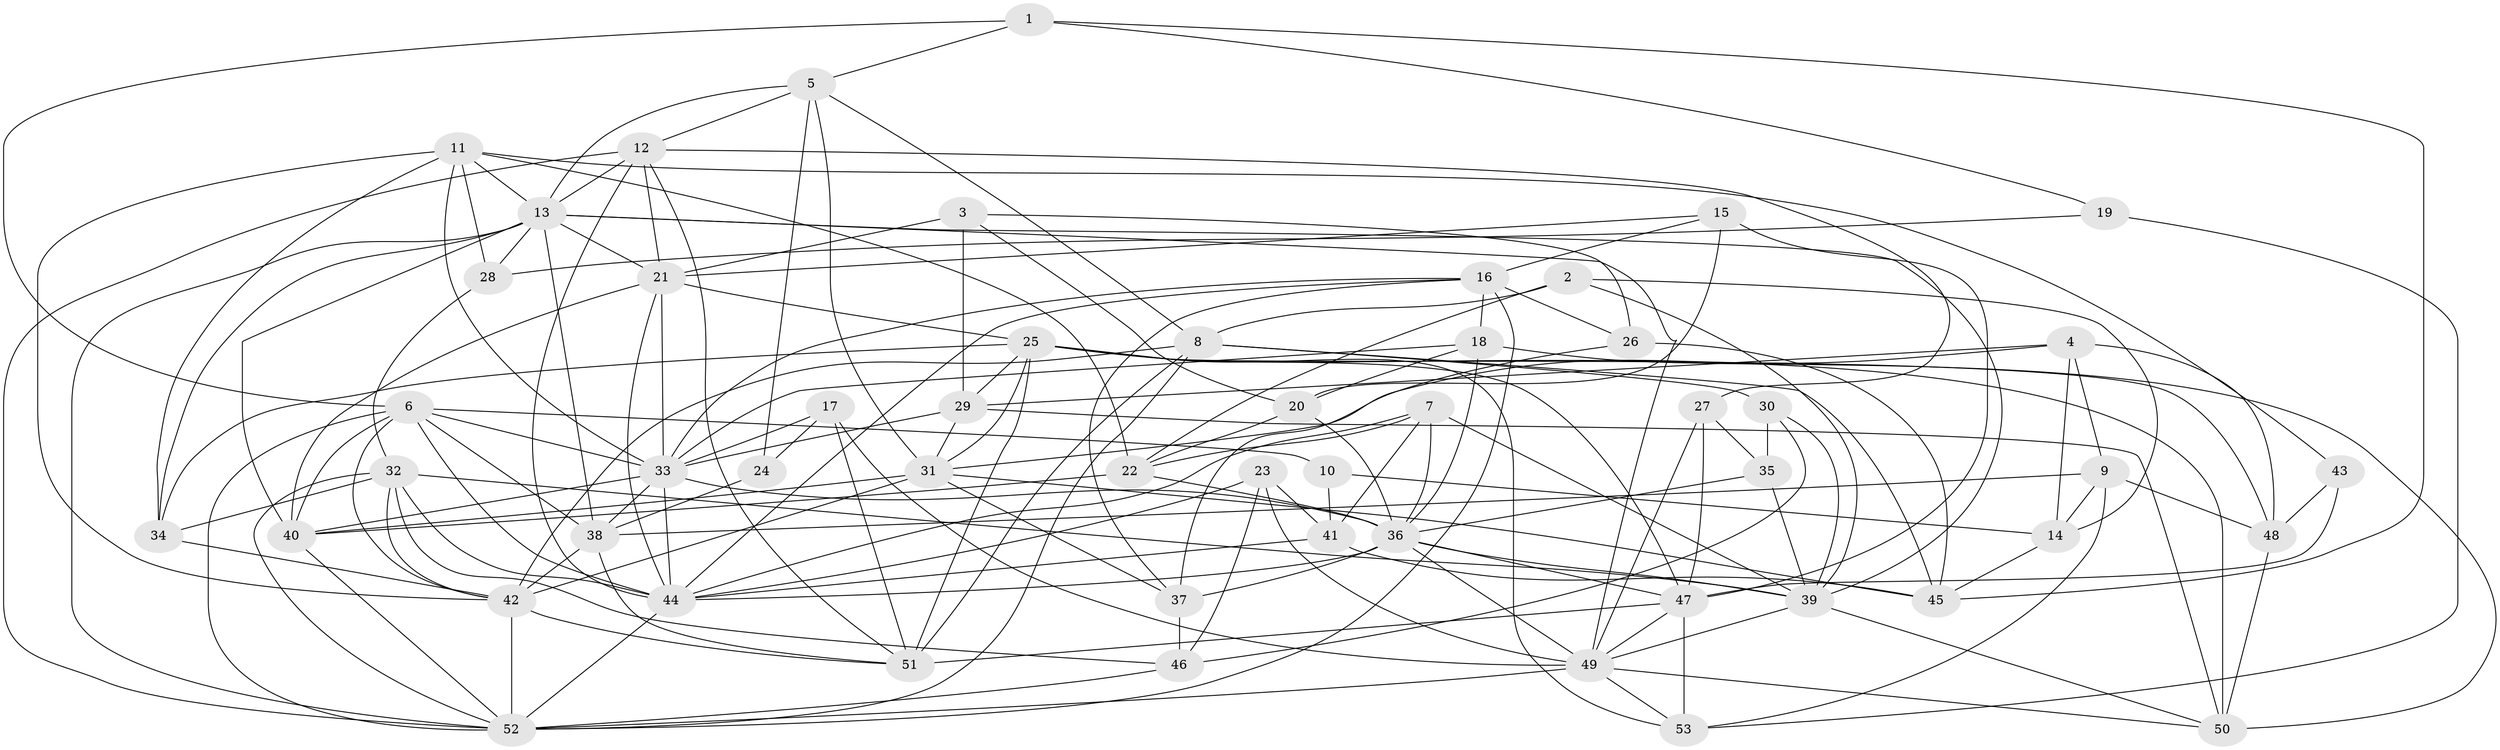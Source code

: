 // original degree distribution, {4: 0.3053435114503817, 3: 0.2900763358778626, 2: 0.0916030534351145, 5: 0.1984732824427481, 6: 0.08396946564885496, 9: 0.007633587786259542, 7: 0.022900763358778626}
// Generated by graph-tools (version 1.1) at 2025/37/03/04/25 23:37:13]
// undirected, 53 vertices, 163 edges
graph export_dot {
  node [color=gray90,style=filled];
  1;
  2;
  3;
  4;
  5;
  6;
  7;
  8;
  9;
  10;
  11;
  12;
  13;
  14;
  15;
  16;
  17;
  18;
  19;
  20;
  21;
  22;
  23;
  24;
  25;
  26;
  27;
  28;
  29;
  30;
  31;
  32;
  33;
  34;
  35;
  36;
  37;
  38;
  39;
  40;
  41;
  42;
  43;
  44;
  45;
  46;
  47;
  48;
  49;
  50;
  51;
  52;
  53;
  1 -- 5 [weight=1.0];
  1 -- 6 [weight=1.0];
  1 -- 19 [weight=1.0];
  1 -- 45 [weight=1.0];
  2 -- 8 [weight=1.0];
  2 -- 14 [weight=1.0];
  2 -- 22 [weight=2.0];
  2 -- 39 [weight=2.0];
  3 -- 20 [weight=1.0];
  3 -- 21 [weight=2.0];
  3 -- 26 [weight=1.0];
  3 -- 29 [weight=1.0];
  4 -- 9 [weight=1.0];
  4 -- 14 [weight=1.0];
  4 -- 29 [weight=1.0];
  4 -- 31 [weight=1.0];
  4 -- 48 [weight=1.0];
  5 -- 8 [weight=1.0];
  5 -- 12 [weight=1.0];
  5 -- 13 [weight=1.0];
  5 -- 24 [weight=1.0];
  5 -- 31 [weight=1.0];
  6 -- 10 [weight=1.0];
  6 -- 33 [weight=1.0];
  6 -- 38 [weight=1.0];
  6 -- 40 [weight=1.0];
  6 -- 42 [weight=1.0];
  6 -- 44 [weight=1.0];
  6 -- 52 [weight=1.0];
  7 -- 22 [weight=1.0];
  7 -- 36 [weight=1.0];
  7 -- 39 [weight=1.0];
  7 -- 41 [weight=1.0];
  7 -- 44 [weight=1.0];
  8 -- 30 [weight=1.0];
  8 -- 42 [weight=2.0];
  8 -- 45 [weight=1.0];
  8 -- 51 [weight=1.0];
  8 -- 52 [weight=1.0];
  9 -- 14 [weight=1.0];
  9 -- 38 [weight=1.0];
  9 -- 48 [weight=1.0];
  9 -- 53 [weight=1.0];
  10 -- 14 [weight=1.0];
  10 -- 41 [weight=1.0];
  11 -- 13 [weight=1.0];
  11 -- 22 [weight=1.0];
  11 -- 28 [weight=1.0];
  11 -- 33 [weight=1.0];
  11 -- 34 [weight=1.0];
  11 -- 42 [weight=1.0];
  11 -- 43 [weight=1.0];
  12 -- 13 [weight=1.0];
  12 -- 21 [weight=1.0];
  12 -- 27 [weight=1.0];
  12 -- 44 [weight=2.0];
  12 -- 51 [weight=1.0];
  12 -- 52 [weight=1.0];
  13 -- 21 [weight=1.0];
  13 -- 28 [weight=1.0];
  13 -- 34 [weight=1.0];
  13 -- 38 [weight=2.0];
  13 -- 39 [weight=1.0];
  13 -- 40 [weight=1.0];
  13 -- 49 [weight=1.0];
  13 -- 52 [weight=1.0];
  14 -- 45 [weight=1.0];
  15 -- 16 [weight=1.0];
  15 -- 20 [weight=1.0];
  15 -- 21 [weight=1.0];
  15 -- 47 [weight=1.0];
  16 -- 18 [weight=1.0];
  16 -- 26 [weight=1.0];
  16 -- 33 [weight=1.0];
  16 -- 37 [weight=1.0];
  16 -- 44 [weight=1.0];
  16 -- 52 [weight=2.0];
  17 -- 24 [weight=1.0];
  17 -- 33 [weight=1.0];
  17 -- 49 [weight=1.0];
  17 -- 51 [weight=1.0];
  18 -- 20 [weight=1.0];
  18 -- 33 [weight=1.0];
  18 -- 36 [weight=1.0];
  18 -- 50 [weight=1.0];
  19 -- 28 [weight=1.0];
  19 -- 53 [weight=1.0];
  20 -- 22 [weight=2.0];
  20 -- 36 [weight=1.0];
  21 -- 25 [weight=2.0];
  21 -- 33 [weight=1.0];
  21 -- 40 [weight=1.0];
  21 -- 44 [weight=1.0];
  22 -- 36 [weight=1.0];
  22 -- 40 [weight=1.0];
  23 -- 41 [weight=2.0];
  23 -- 44 [weight=1.0];
  23 -- 46 [weight=1.0];
  23 -- 49 [weight=1.0];
  24 -- 38 [weight=2.0];
  25 -- 29 [weight=1.0];
  25 -- 31 [weight=1.0];
  25 -- 34 [weight=1.0];
  25 -- 47 [weight=2.0];
  25 -- 48 [weight=1.0];
  25 -- 50 [weight=2.0];
  25 -- 51 [weight=1.0];
  25 -- 53 [weight=1.0];
  26 -- 37 [weight=1.0];
  26 -- 45 [weight=1.0];
  27 -- 35 [weight=1.0];
  27 -- 47 [weight=1.0];
  27 -- 49 [weight=1.0];
  28 -- 32 [weight=1.0];
  29 -- 31 [weight=1.0];
  29 -- 33 [weight=1.0];
  29 -- 50 [weight=1.0];
  30 -- 35 [weight=1.0];
  30 -- 39 [weight=1.0];
  30 -- 46 [weight=1.0];
  31 -- 37 [weight=1.0];
  31 -- 40 [weight=1.0];
  31 -- 42 [weight=1.0];
  31 -- 45 [weight=1.0];
  32 -- 34 [weight=2.0];
  32 -- 39 [weight=1.0];
  32 -- 42 [weight=1.0];
  32 -- 44 [weight=1.0];
  32 -- 46 [weight=1.0];
  32 -- 52 [weight=1.0];
  33 -- 36 [weight=1.0];
  33 -- 38 [weight=1.0];
  33 -- 40 [weight=1.0];
  33 -- 44 [weight=1.0];
  34 -- 42 [weight=1.0];
  35 -- 36 [weight=1.0];
  35 -- 39 [weight=1.0];
  36 -- 37 [weight=2.0];
  36 -- 39 [weight=1.0];
  36 -- 44 [weight=1.0];
  36 -- 47 [weight=1.0];
  36 -- 49 [weight=1.0];
  37 -- 46 [weight=1.0];
  38 -- 42 [weight=1.0];
  38 -- 51 [weight=1.0];
  39 -- 49 [weight=1.0];
  39 -- 50 [weight=1.0];
  40 -- 52 [weight=1.0];
  41 -- 44 [weight=1.0];
  41 -- 45 [weight=1.0];
  42 -- 51 [weight=1.0];
  42 -- 52 [weight=2.0];
  43 -- 47 [weight=1.0];
  43 -- 48 [weight=1.0];
  44 -- 52 [weight=1.0];
  46 -- 52 [weight=1.0];
  47 -- 49 [weight=1.0];
  47 -- 51 [weight=1.0];
  47 -- 53 [weight=1.0];
  48 -- 50 [weight=1.0];
  49 -- 50 [weight=1.0];
  49 -- 52 [weight=1.0];
  49 -- 53 [weight=1.0];
}
